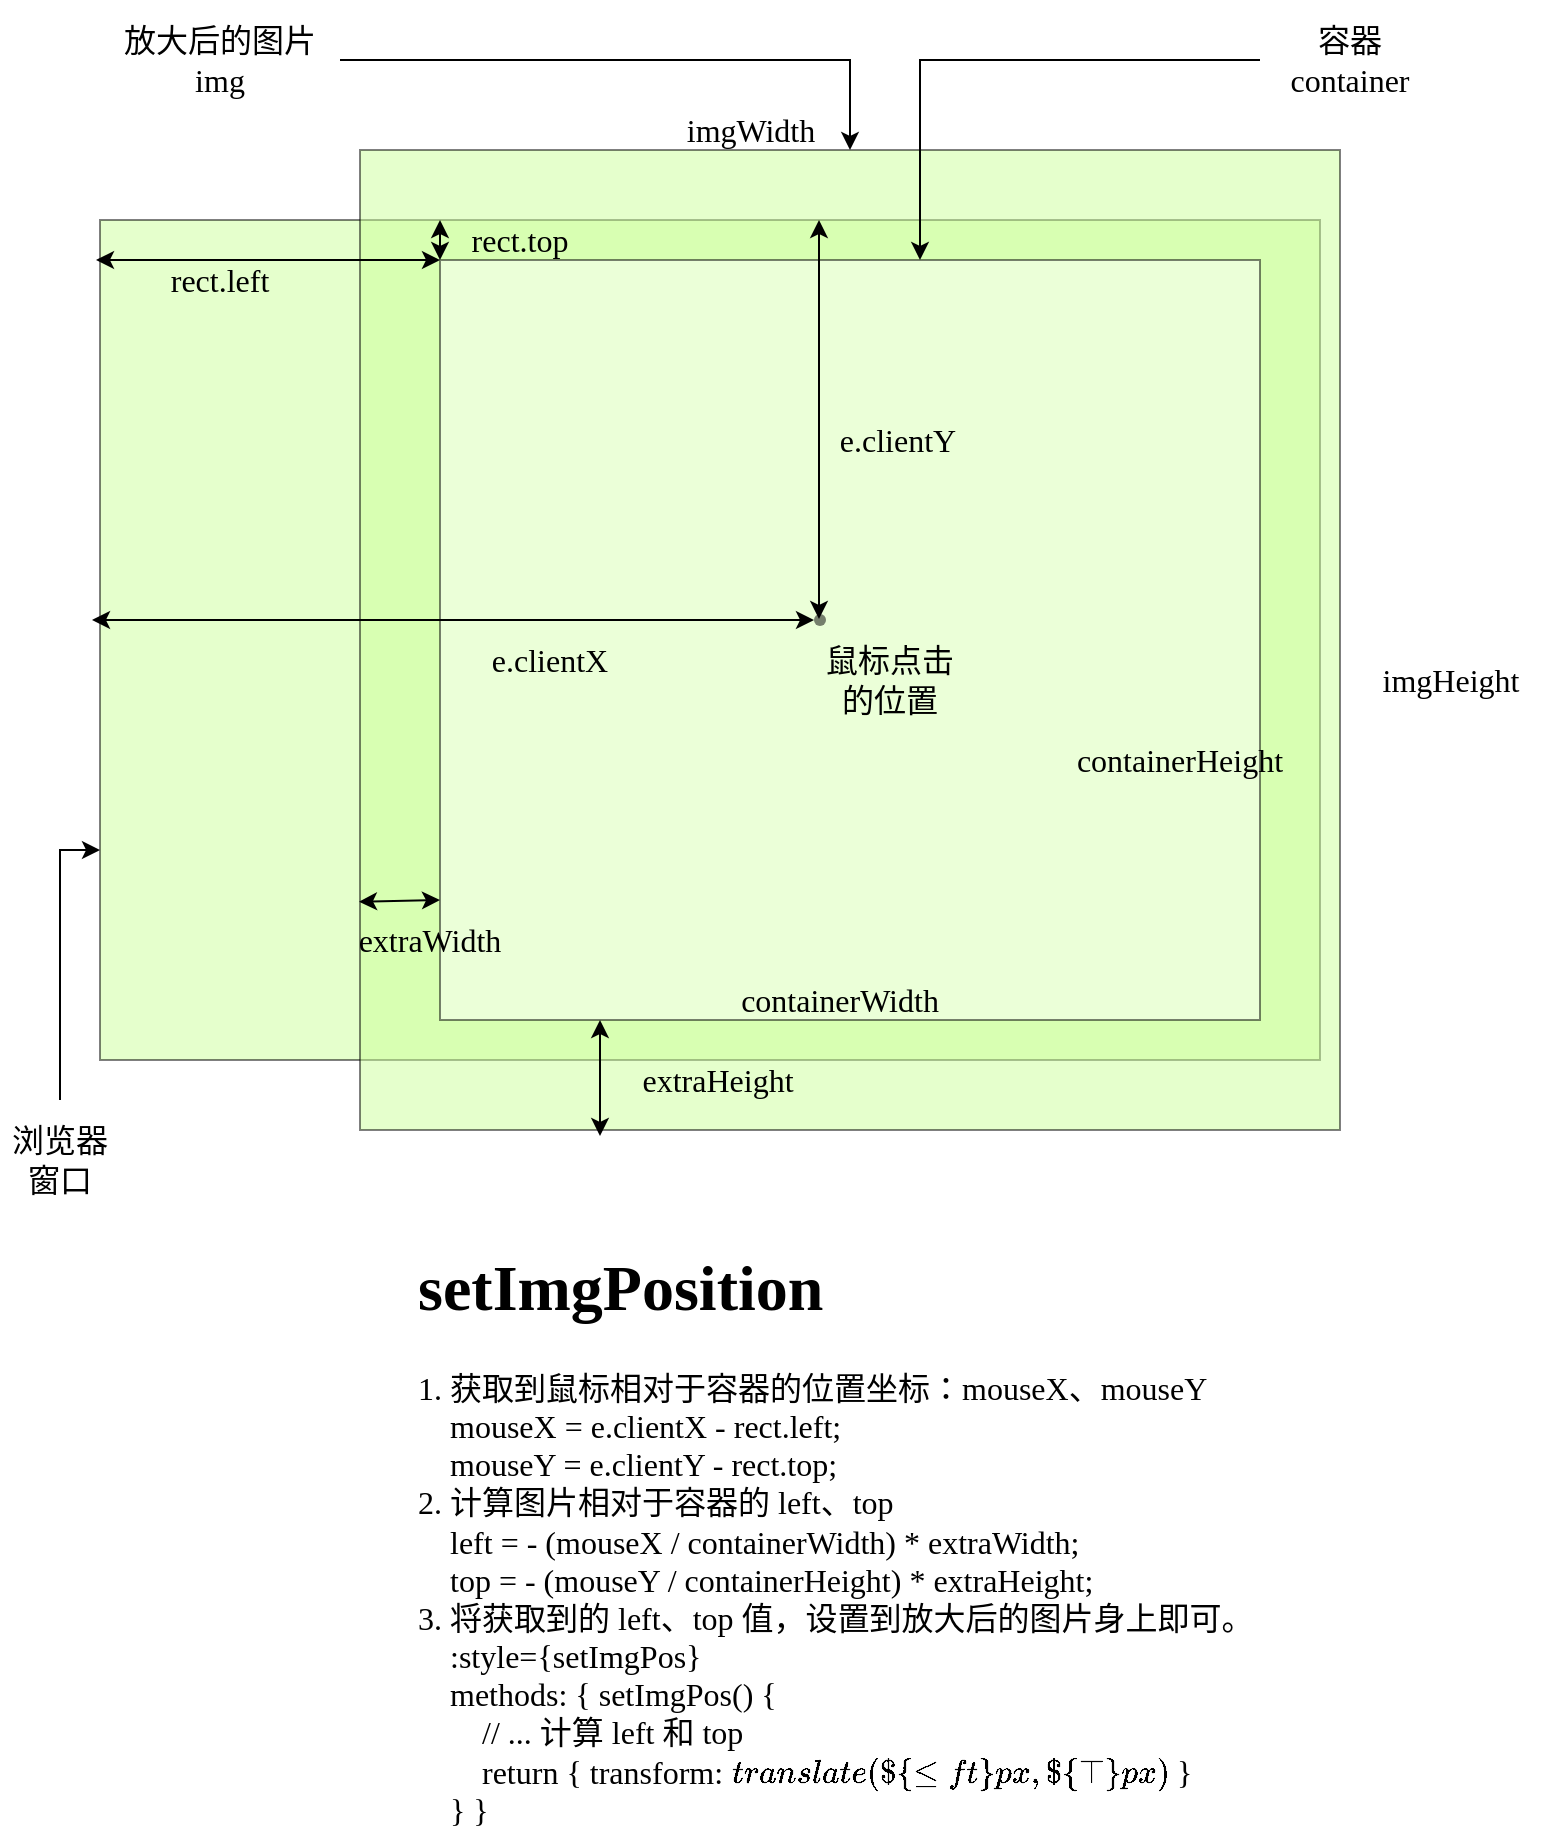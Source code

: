 <mxfile>
    <diagram id="dzm_YKFdevlO6oMh5q3v" name="第 1 页">
        <mxGraphModel dx="873" dy="680" grid="1" gridSize="10" guides="1" tooltips="1" connect="1" arrows="1" fold="1" page="1" pageScale="1" pageWidth="827" pageHeight="1169" background="#FFFFFF" math="0" shadow="0">
            <root>
                <mxCell id="0"/>
                <mxCell id="1" parent="0"/>
                <mxCell id="16" value="" style="rounded=0;whiteSpace=wrap;html=1;fillColor=#CCFF99;gradientColor=none;verticalAlign=bottom;opacity=50;" vertex="1" parent="1">
                    <mxGeometry x="60" y="130" width="610" height="420" as="geometry"/>
                </mxCell>
                <mxCell id="17" value="" style="whiteSpace=wrap;html=1;aspect=fixed;fillColor=#CCFF99;gradientColor=none;verticalAlign=bottom;opacity=50;" vertex="1" parent="1">
                    <mxGeometry x="190" y="95" width="490" height="490" as="geometry"/>
                </mxCell>
                <mxCell id="18" value="" style="rounded=0;whiteSpace=wrap;html=1;verticalAlign=bottom;opacity=50;" vertex="1" parent="1">
                    <mxGeometry x="230" y="150" width="410" height="380" as="geometry"/>
                </mxCell>
                <mxCell id="51" style="edgeStyle=orthogonalEdgeStyle;rounded=0;orthogonalLoop=1;jettySize=auto;html=1;entryX=0;entryY=0.75;entryDx=0;entryDy=0;fontFamily=Verdana;fontSize=16;" edge="1" parent="1" source="19" target="16">
                    <mxGeometry relative="1" as="geometry"/>
                </mxCell>
                <mxCell id="19" value="浏览器窗口" style="text;html=1;strokeColor=none;fillColor=none;align=center;verticalAlign=middle;whiteSpace=wrap;rounded=0;opacity=50;fontFamily=Verdana;fontSize=16;" vertex="1" parent="1">
                    <mxGeometry x="10" y="570" width="60" height="60" as="geometry"/>
                </mxCell>
                <mxCell id="50" style="edgeStyle=orthogonalEdgeStyle;rounded=0;orthogonalLoop=1;jettySize=auto;html=1;fontFamily=Verdana;fontSize=16;" edge="1" parent="1" source="21" target="18">
                    <mxGeometry relative="1" as="geometry">
                        <Array as="points">
                            <mxPoint x="470" y="50"/>
                        </Array>
                    </mxGeometry>
                </mxCell>
                <mxCell id="21" value="容器 container" style="text;html=1;strokeColor=none;fillColor=none;align=center;verticalAlign=middle;whiteSpace=wrap;rounded=0;opacity=50;fontFamily=Verdana;fontSize=16;" vertex="1" parent="1">
                    <mxGeometry x="640" y="20" width="90" height="60" as="geometry"/>
                </mxCell>
                <mxCell id="47" value="" style="edgeStyle=orthogonalEdgeStyle;rounded=0;orthogonalLoop=1;jettySize=auto;html=1;fontFamily=Verdana;fontSize=16;" edge="1" parent="1" source="22" target="17">
                    <mxGeometry relative="1" as="geometry">
                        <mxPoint x="280" y="50" as="targetPoint"/>
                    </mxGeometry>
                </mxCell>
                <mxCell id="22" value="放大后的图片&lt;br&gt;img" style="text;html=1;strokeColor=none;fillColor=none;align=center;verticalAlign=middle;whiteSpace=wrap;rounded=0;opacity=50;fontFamily=Verdana;fontSize=16;" vertex="1" parent="1">
                    <mxGeometry x="60" y="20" width="120" height="60" as="geometry"/>
                </mxCell>
                <mxCell id="26" value="" style="endArrow=classic;startArrow=classic;html=1;fontFamily=Verdana;fontSize=16;" edge="1" parent="1">
                    <mxGeometry width="50" height="50" relative="1" as="geometry">
                        <mxPoint x="58" y="150" as="sourcePoint"/>
                        <mxPoint x="230" y="150" as="targetPoint"/>
                    </mxGeometry>
                </mxCell>
                <mxCell id="27" value="" style="endArrow=classic;startArrow=classic;html=1;fontFamily=Verdana;fontSize=16;" edge="1" parent="1">
                    <mxGeometry width="50" height="50" relative="1" as="geometry">
                        <mxPoint x="230" y="130" as="sourcePoint"/>
                        <mxPoint x="230" y="150" as="targetPoint"/>
                    </mxGeometry>
                </mxCell>
                <mxCell id="28" value="rect.left" style="text;html=1;strokeColor=none;fillColor=none;align=center;verticalAlign=middle;whiteSpace=wrap;rounded=0;fontFamily=Verdana;fontSize=16;opacity=50;" vertex="1" parent="1">
                    <mxGeometry x="100" y="150" width="40" height="20" as="geometry"/>
                </mxCell>
                <mxCell id="29" value="rect.top" style="text;html=1;strokeColor=none;fillColor=none;align=center;verticalAlign=middle;whiteSpace=wrap;rounded=0;fontFamily=Verdana;fontSize=16;opacity=50;" vertex="1" parent="1">
                    <mxGeometry x="250" y="130" width="40" height="20" as="geometry"/>
                </mxCell>
                <mxCell id="30" value="" style="shape=waypoint;sketch=0;fillStyle=solid;size=6;pointerEvents=1;points=[];fillColor=none;resizable=0;rotatable=0;perimeter=centerPerimeter;snapToPoint=1;fontFamily=Verdana;fontSize=16;verticalAlign=bottom;opacity=50;" vertex="1" parent="1">
                    <mxGeometry x="400" y="310" width="40" height="40" as="geometry"/>
                </mxCell>
                <mxCell id="31" value="鼠标点击的位置" style="text;html=1;strokeColor=none;fillColor=none;align=center;verticalAlign=middle;whiteSpace=wrap;rounded=0;fontFamily=Verdana;fontSize=16;opacity=50;" vertex="1" parent="1">
                    <mxGeometry x="417" y="350" width="76" height="20" as="geometry"/>
                </mxCell>
                <mxCell id="32" value="" style="endArrow=classic;startArrow=classic;html=1;fontFamily=Verdana;fontSize=16;" edge="1" parent="1">
                    <mxGeometry width="50" height="50" relative="1" as="geometry">
                        <mxPoint x="56" y="330" as="sourcePoint"/>
                        <mxPoint x="417" y="330" as="targetPoint"/>
                    </mxGeometry>
                </mxCell>
                <mxCell id="33" value="" style="endArrow=classic;startArrow=classic;html=1;fontFamily=Verdana;fontSize=16;" edge="1" parent="1">
                    <mxGeometry width="50" height="50" relative="1" as="geometry">
                        <mxPoint x="419.5" y="329.5" as="sourcePoint"/>
                        <mxPoint x="419.5" y="130" as="targetPoint"/>
                    </mxGeometry>
                </mxCell>
                <mxCell id="35" value="e.clientX" style="text;html=1;strokeColor=none;fillColor=none;align=center;verticalAlign=middle;whiteSpace=wrap;rounded=0;fontFamily=Verdana;fontSize=16;opacity=50;" vertex="1" parent="1">
                    <mxGeometry x="240" y="340" width="90" height="20" as="geometry"/>
                </mxCell>
                <mxCell id="36" value="e.clientY" style="text;html=1;strokeColor=none;fillColor=none;align=center;verticalAlign=middle;whiteSpace=wrap;rounded=0;fontFamily=Verdana;fontSize=16;opacity=50;" vertex="1" parent="1">
                    <mxGeometry x="414" y="230" width="90" height="20" as="geometry"/>
                </mxCell>
                <mxCell id="37" value="" style="endArrow=classic;startArrow=classic;html=1;fontFamily=Verdana;fontSize=16;exitX=-0.001;exitY=0.767;exitDx=0;exitDy=0;exitPerimeter=0;" edge="1" parent="1" source="17">
                    <mxGeometry width="50" height="50" relative="1" as="geometry">
                        <mxPoint x="180" y="520" as="sourcePoint"/>
                        <mxPoint x="230" y="470" as="targetPoint"/>
                    </mxGeometry>
                </mxCell>
                <mxCell id="38" value="" style="endArrow=classic;startArrow=classic;html=1;fontFamily=Verdana;fontSize=16;" edge="1" parent="1">
                    <mxGeometry width="50" height="50" relative="1" as="geometry">
                        <mxPoint x="310" y="588" as="sourcePoint"/>
                        <mxPoint x="310" y="530" as="targetPoint"/>
                    </mxGeometry>
                </mxCell>
                <mxCell id="39" value="extraWidth" style="text;html=1;strokeColor=none;fillColor=none;align=center;verticalAlign=middle;whiteSpace=wrap;rounded=0;fontFamily=Verdana;fontSize=16;opacity=50;" vertex="1" parent="1">
                    <mxGeometry x="180" y="480" width="90" height="20" as="geometry"/>
                </mxCell>
                <mxCell id="40" value="extraHeight" style="text;html=1;strokeColor=none;fillColor=none;align=center;verticalAlign=middle;whiteSpace=wrap;rounded=0;fontFamily=Verdana;fontSize=16;opacity=50;" vertex="1" parent="1">
                    <mxGeometry x="324" y="550" width="90" height="20" as="geometry"/>
                </mxCell>
                <mxCell id="42" value="imgWidth" style="text;html=1;strokeColor=none;fillColor=none;align=center;verticalAlign=middle;whiteSpace=wrap;rounded=0;fontFamily=Verdana;fontSize=16;opacity=50;" vertex="1" parent="1">
                    <mxGeometry x="340" y="75" width="91" height="20" as="geometry"/>
                </mxCell>
                <mxCell id="43" value="imgHeight" style="text;html=1;strokeColor=none;fillColor=none;align=center;verticalAlign=middle;whiteSpace=wrap;rounded=0;fontFamily=Verdana;fontSize=16;opacity=50;" vertex="1" parent="1">
                    <mxGeometry x="690" y="350" width="91" height="20" as="geometry"/>
                </mxCell>
                <mxCell id="44" value="containerHeight" style="text;html=1;strokeColor=none;fillColor=none;align=center;verticalAlign=middle;whiteSpace=wrap;rounded=0;fontFamily=Verdana;fontSize=16;opacity=50;" vertex="1" parent="1">
                    <mxGeometry x="530" y="390" width="140" height="20" as="geometry"/>
                </mxCell>
                <mxCell id="45" value="containerWidth" style="text;html=1;strokeColor=none;fillColor=none;align=center;verticalAlign=middle;whiteSpace=wrap;rounded=0;fontFamily=Verdana;fontSize=16;opacity=50;" vertex="1" parent="1">
                    <mxGeometry x="360" y="510" width="140" height="20" as="geometry"/>
                </mxCell>
                <mxCell id="54" value="&lt;h1&gt;setImgPosition&lt;/h1&gt;&lt;div&gt;1. 获取到鼠标相对于容器的位置坐标：mouseX、mouseY&lt;/div&gt;&lt;div&gt;&amp;nbsp; &amp;nbsp; mouseX = e.clientX - rect.left;&lt;/div&gt;&lt;div&gt;&amp;nbsp; &amp;nbsp; mouseY = e.clientY - rect.top;&lt;/div&gt;&lt;div&gt;2. 计算图片相对于容器的 left、top&lt;/div&gt;&lt;div&gt;&amp;nbsp; &amp;nbsp; left = - (mouseX / containerWidth) * extraWidth;&lt;/div&gt;&lt;div&gt;&amp;nbsp; &amp;nbsp; top = - (mouseY / containerHeight) * extraHeight;&lt;/div&gt;&lt;div&gt;3. 将获取到的 left、top 值，设置到放大后的图片身上即可。&lt;/div&gt;&lt;div&gt;&amp;nbsp; &amp;nbsp; :style={setImgPos}&lt;/div&gt;&lt;div&gt;&amp;nbsp; &amp;nbsp; methods: { setImgPos() {&lt;/div&gt;&lt;div&gt;&amp;nbsp; &amp;nbsp; &amp;nbsp; &amp;nbsp; // ... 计算 left 和 top&lt;/div&gt;&lt;div&gt;&amp;nbsp; &amp;nbsp; &amp;nbsp; &amp;nbsp; return { transform: `translate(${left}px, ${top}px)` }&lt;/div&gt;&lt;div&gt;&amp;nbsp; &amp;nbsp; } }&lt;/div&gt;" style="text;html=1;strokeColor=none;fillColor=none;spacing=5;spacingTop=-20;whiteSpace=wrap;overflow=hidden;rounded=0;fontFamily=Verdana;fontSize=16;verticalAlign=bottom;opacity=50;" vertex="1" parent="1">
                    <mxGeometry x="213.5" y="600" width="506.5" height="340" as="geometry"/>
                </mxCell>
            </root>
        </mxGraphModel>
    </diagram>
</mxfile>